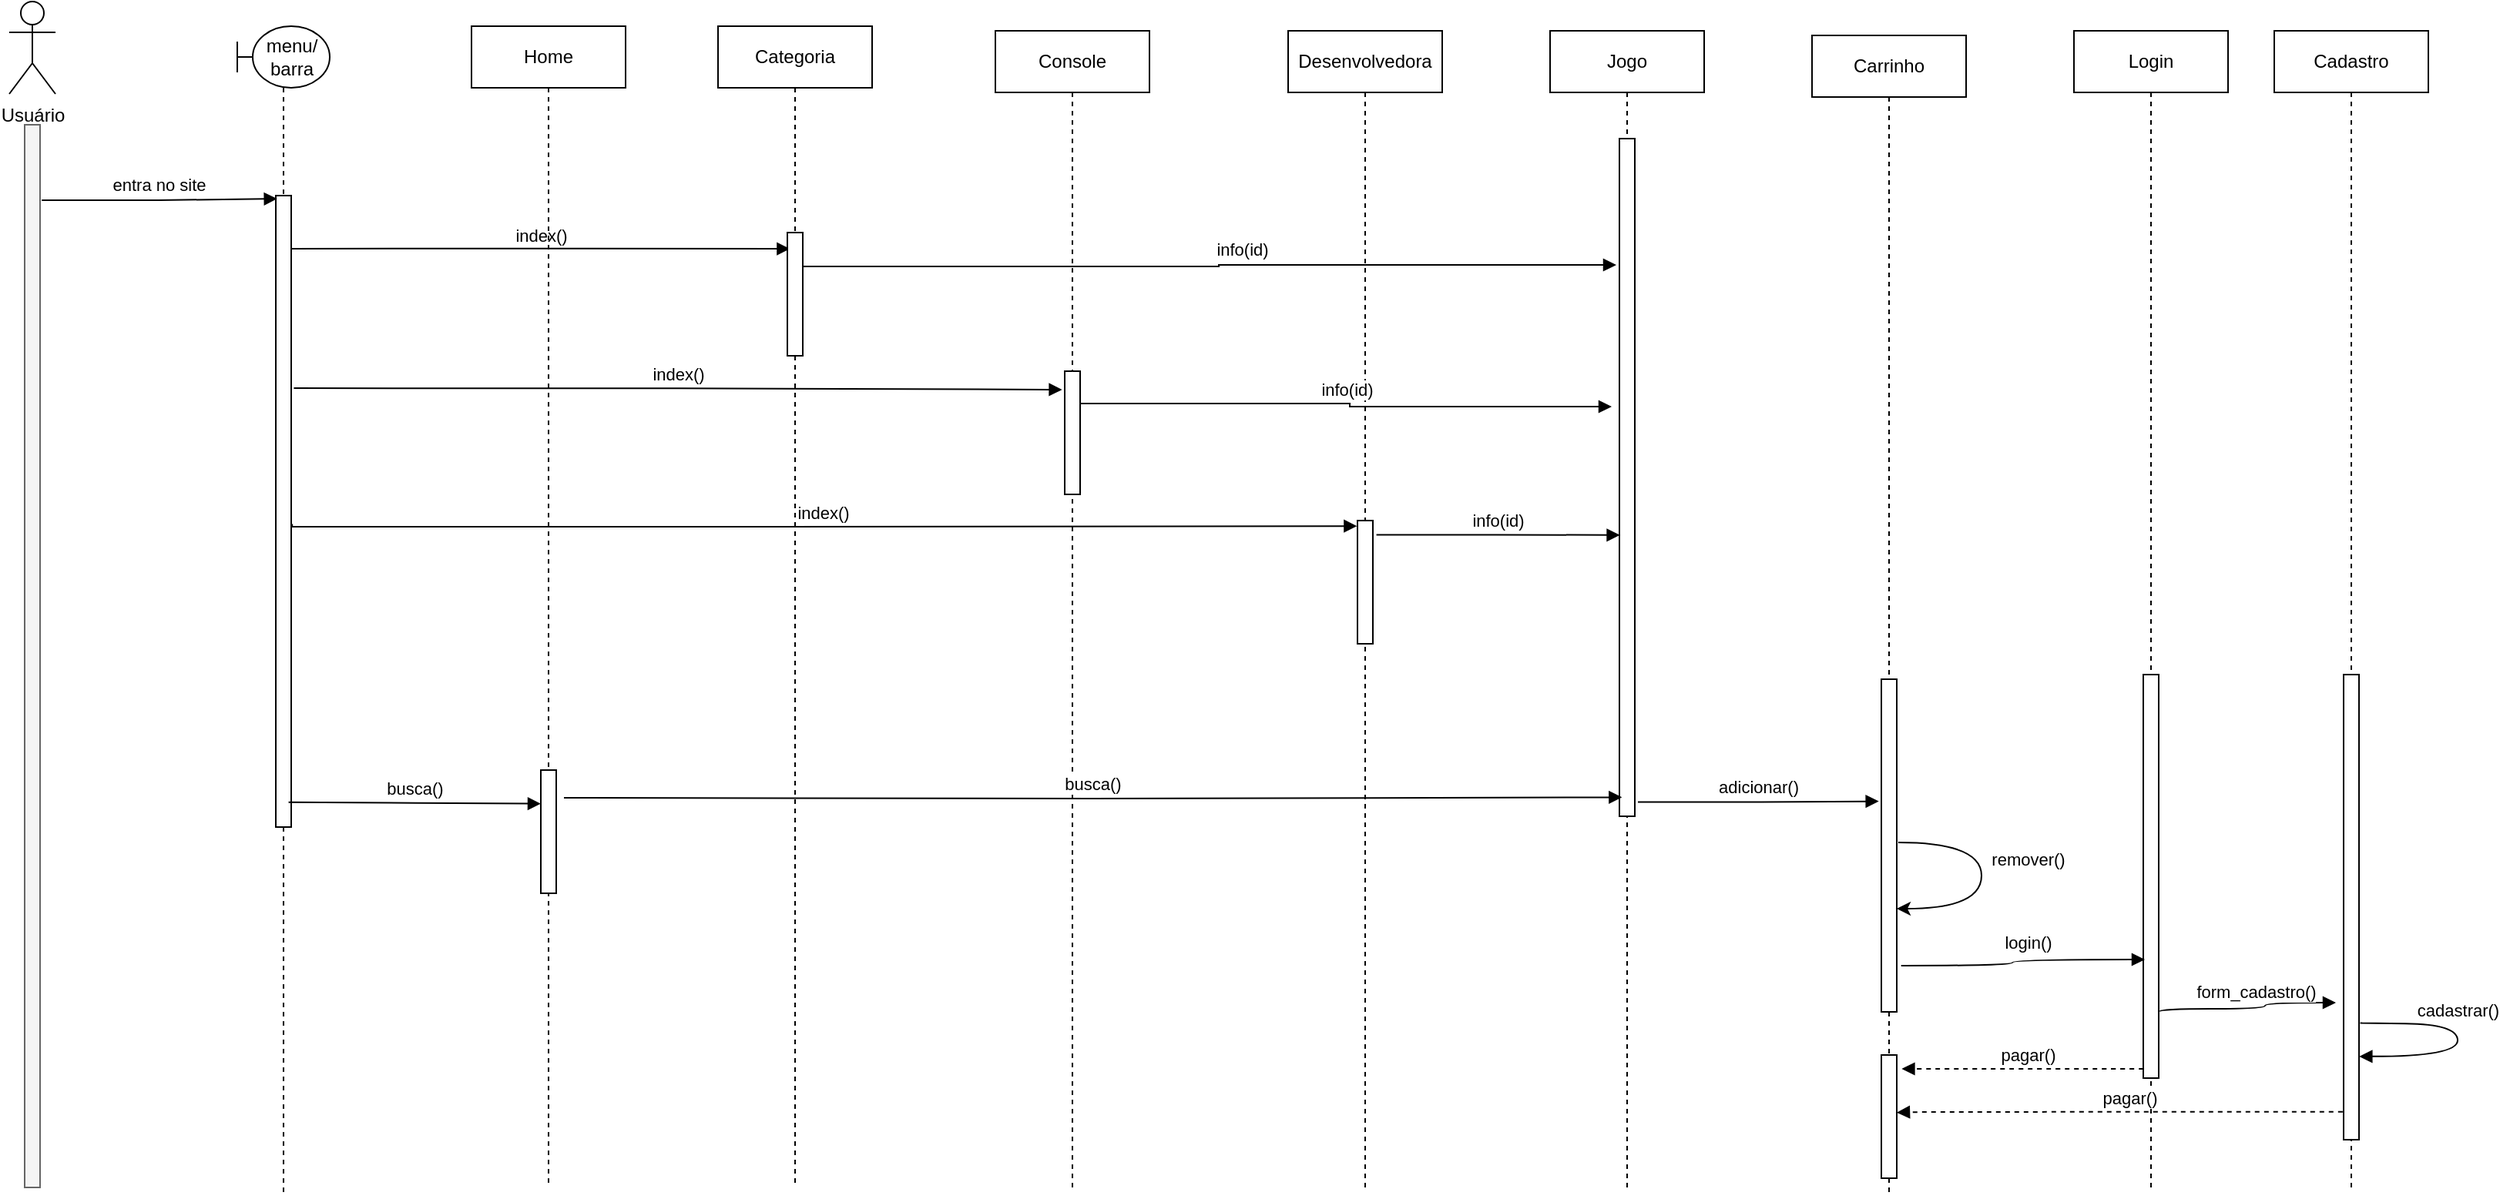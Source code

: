 <mxfile version="15.4.0" type="device" pages="5"><diagram name="Compra-de-jogo" id="13e1069c-82ec-6db2-03f1-153e76fe0fe0"><mxGraphModel dx="3622" dy="816" grid="1" gridSize="10" guides="1" tooltips="1" connect="1" arrows="1" fold="1" page="1" pageScale="1" pageWidth="1100" pageHeight="850" background="none" math="0" shadow="0"><root><mxCell id="0"/><mxCell id="1" parent="0"/><mxCell id="ijihCXmmGgjKb9mEDBG6-1" value="Usuário" style="shape=umlActor;verticalLabelPosition=bottom;verticalAlign=top;html=1;outlineConnect=0;" parent="1" vertex="1"><mxGeometry x="-2100" y="50" width="30" height="60" as="geometry"/></mxCell><mxCell id="ijihCXmmGgjKb9mEDBG6-3" value="" style="html=1;points=[];perimeter=orthogonalPerimeter;fillColor=#f5f5f5;strokeColor=#666666;fontColor=#333333;" parent="1" vertex="1"><mxGeometry x="-2090" y="130" width="10" height="690" as="geometry"/></mxCell><mxCell id="ijihCXmmGgjKb9mEDBG6-5" value="" style="shape=umlLifeline;participant=umlBoundary;perimeter=lifelinePerimeter;whiteSpace=wrap;html=1;container=1;collapsible=0;recursiveResize=0;verticalAlign=top;spacingTop=36;outlineConnect=0;" parent="1" vertex="1"><mxGeometry x="-1952" y="66" width="60" height="760" as="geometry"/></mxCell><mxCell id="ijihCXmmGgjKb9mEDBG6-6" value="menu/&lt;br&gt;barra" style="text;html=1;align=center;verticalAlign=middle;resizable=0;points=[];autosize=1;strokeColor=none;fillColor=none;" parent="ijihCXmmGgjKb9mEDBG6-5" vertex="1"><mxGeometry x="10" y="5" width="50" height="30" as="geometry"/></mxCell><mxCell id="ijihCXmmGgjKb9mEDBG6-9" value="" style="html=1;points=[];perimeter=orthogonalPerimeter;" parent="ijihCXmmGgjKb9mEDBG6-5" vertex="1"><mxGeometry x="25" y="110" width="10" height="410" as="geometry"/></mxCell><mxCell id="ijihCXmmGgjKb9mEDBG6-10" value="entra no site" style="html=1;verticalAlign=bottom;endArrow=block;rounded=0;edgeStyle=orthogonalEdgeStyle;exitX=1.112;exitY=0.071;exitDx=0;exitDy=0;exitPerimeter=0;entryX=0.086;entryY=0.005;entryDx=0;entryDy=0;entryPerimeter=0;" parent="1" source="ijihCXmmGgjKb9mEDBG6-3" target="ijihCXmmGgjKb9mEDBG6-9" edge="1"><mxGeometry width="80" relative="1" as="geometry"><mxPoint x="-1610" y="420" as="sourcePoint"/><mxPoint x="-1530" y="420" as="targetPoint"/></mxGeometry></mxCell><mxCell id="ijihCXmmGgjKb9mEDBG6-14" value="index()" style="html=1;verticalAlign=bottom;endArrow=block;rounded=0;edgeStyle=orthogonalEdgeStyle;exitX=1;exitY=0.084;exitDx=0;exitDy=0;exitPerimeter=0;entryX=0.171;entryY=0.132;entryDx=0;entryDy=0;entryPerimeter=0;" parent="1" source="ijihCXmmGgjKb9mEDBG6-9" target="ijihCXmmGgjKb9mEDBG6-18" edge="1"><mxGeometry width="80" relative="1" as="geometry"><mxPoint x="-1790" y="390" as="sourcePoint"/><mxPoint x="-1752.43" y="212.6" as="targetPoint"/></mxGeometry></mxCell><mxCell id="ijihCXmmGgjKb9mEDBG6-17" value="Categoria" style="shape=umlLifeline;perimeter=lifelinePerimeter;whiteSpace=wrap;html=1;container=1;collapsible=0;recursiveResize=0;outlineConnect=0;" parent="1" vertex="1"><mxGeometry x="-1640" y="66" width="100" height="754" as="geometry"/></mxCell><mxCell id="ijihCXmmGgjKb9mEDBG6-18" value="" style="html=1;points=[];perimeter=orthogonalPerimeter;" parent="ijihCXmmGgjKb9mEDBG6-17" vertex="1"><mxGeometry x="45" y="134" width="10" height="80" as="geometry"/></mxCell><mxCell id="ijihCXmmGgjKb9mEDBG6-28" value="info(id)" style="html=1;verticalAlign=bottom;endArrow=block;rounded=0;edgeStyle=orthogonalEdgeStyle;exitX=1.061;exitY=0.52;exitDx=0;exitDy=0;exitPerimeter=0;" parent="ijihCXmmGgjKb9mEDBG6-17" edge="1"><mxGeometry x="0.083" y="1" width="80" relative="1" as="geometry"><mxPoint x="55" y="154" as="sourcePoint"/><mxPoint x="583" y="155" as="targetPoint"/><Array as="points"><mxPoint x="55" y="156"/><mxPoint x="325" y="156"/><mxPoint x="583" y="155"/></Array><mxPoint as="offset"/></mxGeometry></mxCell><mxCell id="ijihCXmmGgjKb9mEDBG6-20" value="Console" style="shape=umlLifeline;perimeter=lifelinePerimeter;whiteSpace=wrap;html=1;container=1;collapsible=0;recursiveResize=0;outlineConnect=0;" parent="1" vertex="1"><mxGeometry x="-1460" y="69" width="100" height="754" as="geometry"/></mxCell><mxCell id="ijihCXmmGgjKb9mEDBG6-21" value="" style="html=1;points=[];perimeter=orthogonalPerimeter;" parent="ijihCXmmGgjKb9mEDBG6-20" vertex="1"><mxGeometry x="45" y="221" width="10" height="80" as="geometry"/></mxCell><mxCell id="ijihCXmmGgjKb9mEDBG6-22" value="Desenvolvedora" style="shape=umlLifeline;perimeter=lifelinePerimeter;whiteSpace=wrap;html=1;container=1;collapsible=0;recursiveResize=0;outlineConnect=0;" parent="1" vertex="1"><mxGeometry x="-1270" y="69" width="100" height="754" as="geometry"/></mxCell><mxCell id="ijihCXmmGgjKb9mEDBG6-23" value="" style="html=1;points=[];perimeter=orthogonalPerimeter;" parent="ijihCXmmGgjKb9mEDBG6-22" vertex="1"><mxGeometry x="45" y="318" width="10" height="80" as="geometry"/></mxCell><mxCell id="ijihCXmmGgjKb9mEDBG6-24" value="index()" style="html=1;verticalAlign=bottom;endArrow=block;rounded=0;edgeStyle=orthogonalEdgeStyle;exitX=1.171;exitY=0.305;exitDx=0;exitDy=0;exitPerimeter=0;entryX=-0.171;entryY=0.15;entryDx=0;entryDy=0;entryPerimeter=0;" parent="1" source="ijihCXmmGgjKb9mEDBG6-9" target="ijihCXmmGgjKb9mEDBG6-21" edge="1"><mxGeometry width="80" relative="1" as="geometry"><mxPoint x="-1907" y="220.44" as="sourcePoint"/><mxPoint x="-1733.29" y="220.56" as="targetPoint"/></mxGeometry></mxCell><mxCell id="ijihCXmmGgjKb9mEDBG6-25" value="index()" style="html=1;verticalAlign=bottom;endArrow=block;rounded=0;edgeStyle=orthogonalEdgeStyle;entryX=-0.029;entryY=0.045;entryDx=0;entryDy=0;entryPerimeter=0;exitX=1.061;exitY=0.52;exitDx=0;exitDy=0;exitPerimeter=0;" parent="1" source="ijihCXmmGgjKb9mEDBG6-9" target="ijihCXmmGgjKb9mEDBG6-23" edge="1"><mxGeometry width="80" relative="1" as="geometry"><mxPoint x="-1897" y="230.44" as="sourcePoint"/><mxPoint x="-1723.29" y="230.56" as="targetPoint"/><Array as="points"><mxPoint x="-1916" y="391"/><mxPoint x="-1646" y="391"/></Array></mxGeometry></mxCell><mxCell id="ijihCXmmGgjKb9mEDBG6-26" value="Jogo" style="shape=umlLifeline;perimeter=lifelinePerimeter;whiteSpace=wrap;html=1;container=1;collapsible=0;recursiveResize=0;outlineConnect=0;" parent="1" vertex="1"><mxGeometry x="-1100" y="69" width="100" height="754" as="geometry"/></mxCell><mxCell id="ijihCXmmGgjKb9mEDBG6-27" value="" style="html=1;points=[];perimeter=orthogonalPerimeter;" parent="ijihCXmmGgjKb9mEDBG6-26" vertex="1"><mxGeometry x="45" y="70" width="10" height="440" as="geometry"/></mxCell><mxCell id="ijihCXmmGgjKb9mEDBG6-30" value="info(id)" style="html=1;verticalAlign=bottom;endArrow=block;rounded=0;edgeStyle=orthogonalEdgeStyle;exitX=0.99;exitY=0.262;exitDx=0;exitDy=0;exitPerimeter=0;" parent="1" source="ijihCXmmGgjKb9mEDBG6-21" edge="1"><mxGeometry width="80" relative="1" as="geometry"><mxPoint x="-1188.447" y="231" as="sourcePoint"/><mxPoint x="-1060" y="313" as="targetPoint"/><Array as="points"><mxPoint x="-1230" y="311"/><mxPoint x="-1230" y="313"/></Array></mxGeometry></mxCell><mxCell id="ijihCXmmGgjKb9mEDBG6-31" value="info(id)" style="html=1;verticalAlign=bottom;endArrow=block;rounded=0;edgeStyle=orthogonalEdgeStyle;exitX=1.229;exitY=0.115;exitDx=0;exitDy=0;exitPerimeter=0;entryX=0.028;entryY=0.585;entryDx=0;entryDy=0;entryPerimeter=0;" parent="1" source="ijihCXmmGgjKb9mEDBG6-23" target="ijihCXmmGgjKb9mEDBG6-27" edge="1"><mxGeometry width="80" relative="1" as="geometry"><mxPoint x="-1395.1" y="320.96" as="sourcePoint"/><mxPoint x="-1110" y="396" as="targetPoint"/></mxGeometry></mxCell><mxCell id="pdzqjUgDwsthfHi2O4ro-1" value="Carrinho" style="shape=umlLifeline;perimeter=lifelinePerimeter;whiteSpace=wrap;html=1;container=1;collapsible=0;recursiveResize=0;outlineConnect=0;" parent="1" vertex="1"><mxGeometry x="-930" y="72" width="100" height="754" as="geometry"/></mxCell><mxCell id="pdzqjUgDwsthfHi2O4ro-2" value="" style="html=1;points=[];perimeter=orthogonalPerimeter;" parent="pdzqjUgDwsthfHi2O4ro-1" vertex="1"><mxGeometry x="45" y="418" width="10" height="216" as="geometry"/></mxCell><mxCell id="pdzqjUgDwsthfHi2O4ro-6" value="remover()" style="html=1;verticalAlign=bottom;endArrow=none;edgeStyle=orthogonalEdgeStyle;curved=1;startArrow=classic;startFill=1;endFill=0;" parent="pdzqjUgDwsthfHi2O4ro-1" source="pdzqjUgDwsthfHi2O4ro-2" edge="1"><mxGeometry x="0.032" y="-30" width="80" relative="1" as="geometry"><mxPoint x="67.86" y="514.932" as="sourcePoint"/><mxPoint x="56" y="524" as="targetPoint"/><Array as="points"><mxPoint x="110" y="567"/><mxPoint x="110" y="524"/></Array><mxPoint as="offset"/></mxGeometry></mxCell><mxCell id="pdzqjUgDwsthfHi2O4ro-11" value="" style="html=1;points=[];perimeter=orthogonalPerimeter;" parent="pdzqjUgDwsthfHi2O4ro-1" vertex="1"><mxGeometry x="45" y="662" width="10" height="80" as="geometry"/></mxCell><mxCell id="pdzqjUgDwsthfHi2O4ro-3" value="adicionar()" style="html=1;verticalAlign=bottom;endArrow=block;rounded=0;edgeStyle=orthogonalEdgeStyle;exitX=1.2;exitY=0.979;exitDx=0;exitDy=0;exitPerimeter=0;entryX=-0.167;entryY=0.367;entryDx=0;entryDy=0;entryPerimeter=0;" parent="1" source="ijihCXmmGgjKb9mEDBG6-27" target="pdzqjUgDwsthfHi2O4ro-2" edge="1"><mxGeometry width="80" relative="1" as="geometry"><mxPoint x="-1040" y="445.55" as="sourcePoint"/><mxPoint x="-940" y="580" as="targetPoint"/></mxGeometry></mxCell><mxCell id="pdzqjUgDwsthfHi2O4ro-12" value="Home" style="shape=umlLifeline;perimeter=lifelinePerimeter;whiteSpace=wrap;html=1;container=1;collapsible=0;recursiveResize=0;outlineConnect=0;" parent="1" vertex="1"><mxGeometry x="-1800" y="66" width="100" height="754" as="geometry"/></mxCell><mxCell id="pdzqjUgDwsthfHi2O4ro-13" value="" style="html=1;points=[];perimeter=orthogonalPerimeter;" parent="pdzqjUgDwsthfHi2O4ro-12" vertex="1"><mxGeometry x="45" y="483" width="10" height="80" as="geometry"/></mxCell><mxCell id="pdzqjUgDwsthfHi2O4ro-15" value="busca()" style="html=1;verticalAlign=bottom;endArrow=block;rounded=0;edgeStyle=orthogonalEdgeStyle;exitX=1;exitY=0.084;exitDx=0;exitDy=0;exitPerimeter=0;entryX=0;entryY=0.273;entryDx=0;entryDy=0;entryPerimeter=0;" parent="pdzqjUgDwsthfHi2O4ro-12" target="pdzqjUgDwsthfHi2O4ro-13" edge="1"><mxGeometry width="80" relative="1" as="geometry"><mxPoint x="-118.71" y="503.86" as="sourcePoint"/><mxPoint x="-30" y="494" as="targetPoint"/></mxGeometry></mxCell><mxCell id="pdzqjUgDwsthfHi2O4ro-16" value="busca()" style="html=1;verticalAlign=bottom;endArrow=block;rounded=0;edgeStyle=orthogonalEdgeStyle;entryX=0.167;entryY=0.972;entryDx=0;entryDy=0;entryPerimeter=0;" parent="1" target="ijihCXmmGgjKb9mEDBG6-27" edge="1"><mxGeometry width="80" relative="1" as="geometry"><mxPoint x="-1740" y="567" as="sourcePoint"/><mxPoint x="-1540" y="630.01" as="targetPoint"/></mxGeometry></mxCell><mxCell id="pdzqjUgDwsthfHi2O4ro-17" value="Login" style="shape=umlLifeline;perimeter=lifelinePerimeter;whiteSpace=wrap;html=1;container=1;collapsible=0;recursiveResize=0;outlineConnect=0;" parent="1" vertex="1"><mxGeometry x="-760" y="69" width="100" height="754" as="geometry"/></mxCell><mxCell id="pdzqjUgDwsthfHi2O4ro-18" value="" style="html=1;points=[];perimeter=orthogonalPerimeter;" parent="pdzqjUgDwsthfHi2O4ro-17" vertex="1"><mxGeometry x="45" y="418" width="10" height="262" as="geometry"/></mxCell><mxCell id="pdzqjUgDwsthfHi2O4ro-10" value="login()" style="html=1;verticalAlign=bottom;endArrow=block;edgeStyle=orthogonalEdgeStyle;curved=1;exitX=1.286;exitY=0.861;exitDx=0;exitDy=0;exitPerimeter=0;" parent="1" source="pdzqjUgDwsthfHi2O4ro-2" edge="1"><mxGeometry x="0.063" y="2" width="80" relative="1" as="geometry"><mxPoint x="-820" y="724" as="sourcePoint"/><mxPoint x="-714" y="672" as="targetPoint"/><Array as="points"><mxPoint x="-800" y="676"/><mxPoint x="-800" y="672"/></Array><mxPoint as="offset"/></mxGeometry></mxCell><mxCell id="pdzqjUgDwsthfHi2O4ro-22" value="pagar()" style="html=1;verticalAlign=bottom;endArrow=block;edgeStyle=orthogonalEdgeStyle;curved=1;entryX=1.324;entryY=0.117;entryDx=0;entryDy=0;entryPerimeter=0;dashed=1;" parent="1" target="pdzqjUgDwsthfHi2O4ro-11" edge="1"><mxGeometry x="-0.046" width="80" relative="1" as="geometry"><mxPoint x="-715" y="743" as="sourcePoint"/><mxPoint x="-681.86" y="800" as="targetPoint"/><Array as="points"><mxPoint x="-715" y="743"/><mxPoint x="-872" y="743"/></Array><mxPoint as="offset"/></mxGeometry></mxCell><mxCell id="AtHy84Qt03b_QXnHJb41-1" value="Cadastro" style="shape=umlLifeline;perimeter=lifelinePerimeter;whiteSpace=wrap;html=1;container=1;collapsible=0;recursiveResize=0;outlineConnect=0;" parent="1" vertex="1"><mxGeometry x="-630" y="69" width="100" height="754" as="geometry"/></mxCell><mxCell id="AtHy84Qt03b_QXnHJb41-2" value="" style="html=1;points=[];perimeter=orthogonalPerimeter;" parent="AtHy84Qt03b_QXnHJb41-1" vertex="1"><mxGeometry x="45" y="418" width="10" height="302" as="geometry"/></mxCell><mxCell id="AtHy84Qt03b_QXnHJb41-4" value="cadastrar()" style="html=1;verticalAlign=bottom;endArrow=block;edgeStyle=orthogonalEdgeStyle;curved=1;exitX=1.211;exitY=0.749;exitDx=0;exitDy=0;exitPerimeter=0;entryX=1.017;entryY=0.821;entryDx=0;entryDy=0;entryPerimeter=0;" parent="AtHy84Qt03b_QXnHJb41-1" source="AtHy84Qt03b_QXnHJb41-2" target="AtHy84Qt03b_QXnHJb41-2" edge="1"><mxGeometry x="-0.067" width="80" relative="1" as="geometry"><mxPoint x="50.02" y="646.77" as="sourcePoint"/><mxPoint x="164.5" y="641.0" as="targetPoint"/><Array as="points"><mxPoint x="51" y="644"/><mxPoint x="119" y="645"/><mxPoint x="119" y="666"/></Array><mxPoint as="offset"/></mxGeometry></mxCell><mxCell id="AtHy84Qt03b_QXnHJb41-3" value="form_cadastro()" style="html=1;verticalAlign=bottom;endArrow=block;edgeStyle=orthogonalEdgeStyle;curved=1;exitX=1.052;exitY=0.835;exitDx=0;exitDy=0;exitPerimeter=0;" parent="1" source="pdzqjUgDwsthfHi2O4ro-18" edge="1"><mxGeometry x="0.063" y="2" width="80" relative="1" as="geometry"><mxPoint x="-708.0" y="703.976" as="sourcePoint"/><mxPoint x="-590" y="700" as="targetPoint"/><Array as="points"><mxPoint x="-704" y="704"/><mxPoint x="-636" y="704"/><mxPoint x="-636" y="700"/></Array><mxPoint as="offset"/></mxGeometry></mxCell><mxCell id="AtHy84Qt03b_QXnHJb41-5" value="pagar()" style="html=1;verticalAlign=bottom;endArrow=block;edgeStyle=orthogonalEdgeStyle;curved=1;entryX=1;entryY=0.467;entryDx=0;entryDy=0;entryPerimeter=0;dashed=1;exitX=-0.056;exitY=0.94;exitDx=0;exitDy=0;exitPerimeter=0;" parent="1" source="AtHy84Qt03b_QXnHJb41-2" target="pdzqjUgDwsthfHi2O4ro-11" edge="1"><mxGeometry x="-0.046" width="80" relative="1" as="geometry"><mxPoint x="-590" y="770" as="sourcePoint"/><mxPoint x="-869.95" y="770.36" as="targetPoint"/><Array as="points"><mxPoint x="-860" y="771"/></Array><mxPoint as="offset"/></mxGeometry></mxCell></root></mxGraphModel></diagram><diagram id="6gntLdBGWb9S5gewgOBP" name="alteração_e_biblioteca"><mxGraphModel dx="3122" dy="816" grid="1" gridSize="10" guides="1" tooltips="1" connect="1" arrows="1" fold="1" page="1" pageScale="1" pageWidth="850" pageHeight="1100" math="0" shadow="0"><root><mxCell id="PcxFkDACXDMsfsvy0VhS-0"/><mxCell id="PcxFkDACXDMsfsvy0VhS-1" parent="PcxFkDACXDMsfsvy0VhS-0"/><mxCell id="8JnbX2zCQXNABZgRW01k-0" value="Usuário" style="shape=umlActor;verticalLabelPosition=bottom;verticalAlign=top;html=1;outlineConnect=0;" vertex="1" parent="PcxFkDACXDMsfsvy0VhS-1"><mxGeometry x="-1660" y="110" width="30" height="60" as="geometry"/></mxCell><mxCell id="8JnbX2zCQXNABZgRW01k-1" value="" style="html=1;points=[];perimeter=orthogonalPerimeter;fillColor=#f5f5f5;strokeColor=#666666;fontColor=#333333;" vertex="1" parent="PcxFkDACXDMsfsvy0VhS-1"><mxGeometry x="-1650" y="190" width="10" height="500" as="geometry"/></mxCell><mxCell id="8JnbX2zCQXNABZgRW01k-2" value="" style="shape=umlLifeline;participant=umlBoundary;perimeter=lifelinePerimeter;whiteSpace=wrap;html=1;container=1;collapsible=0;recursiveResize=0;verticalAlign=top;spacingTop=36;outlineConnect=0;" vertex="1" parent="PcxFkDACXDMsfsvy0VhS-1"><mxGeometry x="-1512" y="126" width="60" height="564" as="geometry"/></mxCell><mxCell id="8JnbX2zCQXNABZgRW01k-3" value="menu/&lt;br&gt;barra" style="text;html=1;align=center;verticalAlign=middle;resizable=0;points=[];autosize=1;strokeColor=none;fillColor=none;" vertex="1" parent="8JnbX2zCQXNABZgRW01k-2"><mxGeometry x="10" y="5" width="50" height="30" as="geometry"/></mxCell><mxCell id="8JnbX2zCQXNABZgRW01k-4" value="" style="html=1;points=[];perimeter=orthogonalPerimeter;" vertex="1" parent="8JnbX2zCQXNABZgRW01k-2"><mxGeometry x="25" y="110" width="10" height="410" as="geometry"/></mxCell><mxCell id="8JnbX2zCQXNABZgRW01k-5" value="entra no site" style="html=1;verticalAlign=bottom;endArrow=block;rounded=0;edgeStyle=orthogonalEdgeStyle;exitX=1.4;exitY=0.098;exitDx=0;exitDy=0;exitPerimeter=0;entryX=0.086;entryY=0.005;entryDx=0;entryDy=0;entryPerimeter=0;" edge="1" parent="PcxFkDACXDMsfsvy0VhS-1" source="8JnbX2zCQXNABZgRW01k-1" target="8JnbX2zCQXNABZgRW01k-4"><mxGeometry width="80" relative="1" as="geometry"><mxPoint x="-1170" y="480" as="sourcePoint"/><mxPoint x="-1090" y="480" as="targetPoint"/></mxGeometry></mxCell><mxCell id="8JnbX2zCQXNABZgRW01k-6" value="Login" style="shape=umlLifeline;perimeter=lifelinePerimeter;whiteSpace=wrap;html=1;container=1;collapsible=0;recursiveResize=0;outlineConnect=0;" vertex="1" parent="PcxFkDACXDMsfsvy0VhS-1"><mxGeometry x="-1360" y="126" width="100" height="554" as="geometry"/></mxCell><mxCell id="8JnbX2zCQXNABZgRW01k-10" value="" style="html=1;points=[];perimeter=orthogonalPerimeter;" vertex="1" parent="8JnbX2zCQXNABZgRW01k-6"><mxGeometry x="45" y="144" width="10" height="296" as="geometry"/></mxCell><mxCell id="8JnbX2zCQXNABZgRW01k-19" value="loguin()" style="html=1;verticalAlign=bottom;endArrow=block;edgeStyle=orthogonalEdgeStyle;curved=1;entryX=1.1;entryY=0.199;entryDx=0;entryDy=0;entryPerimeter=0;" edge="1" parent="8JnbX2zCQXNABZgRW01k-6" target="8JnbX2zCQXNABZgRW01k-10"><mxGeometry x="-0.066" y="20" width="80" relative="1" as="geometry"><mxPoint x="55" y="153.9" as="sourcePoint"/><mxPoint x="222" y="153.964" as="targetPoint"/><Array as="points"><mxPoint x="90" y="154"/><mxPoint x="90" y="203"/></Array><mxPoint as="offset"/></mxGeometry></mxCell><mxCell id="8JnbX2zCQXNABZgRW01k-7" value="Biblioteca" style="shape=umlLifeline;perimeter=lifelinePerimeter;whiteSpace=wrap;html=1;container=1;collapsible=0;recursiveResize=0;outlineConnect=0;" vertex="1" parent="PcxFkDACXDMsfsvy0VhS-1"><mxGeometry x="-1200" y="126" width="100" height="544" as="geometry"/></mxCell><mxCell id="8JnbX2zCQXNABZgRW01k-11" value="" style="html=1;points=[];perimeter=orthogonalPerimeter;" vertex="1" parent="8JnbX2zCQXNABZgRW01k-7"><mxGeometry x="45" y="204" width="10" height="80" as="geometry"/></mxCell><mxCell id="8JnbX2zCQXNABZgRW01k-8" value="Jogo" style="shape=umlLifeline;perimeter=lifelinePerimeter;whiteSpace=wrap;html=1;container=1;collapsible=0;recursiveResize=0;outlineConnect=0;" vertex="1" parent="PcxFkDACXDMsfsvy0VhS-1"><mxGeometry x="-1040" y="126" width="100" height="544" as="geometry"/></mxCell><mxCell id="8JnbX2zCQXNABZgRW01k-12" value="" style="html=1;points=[];perimeter=orthogonalPerimeter;" vertex="1" parent="8JnbX2zCQXNABZgRW01k-8"><mxGeometry x="45" y="214" width="10" height="116" as="geometry"/></mxCell><mxCell id="8JnbX2zCQXNABZgRW01k-9" value="Conta" style="shape=umlLifeline;perimeter=lifelinePerimeter;whiteSpace=wrap;html=1;container=1;collapsible=0;recursiveResize=0;outlineConnect=0;" vertex="1" parent="PcxFkDACXDMsfsvy0VhS-1"><mxGeometry x="-870" y="126" width="100" height="534" as="geometry"/></mxCell><mxCell id="8JnbX2zCQXNABZgRW01k-16" value="" style="html=1;points=[];perimeter=orthogonalPerimeter;" vertex="1" parent="8JnbX2zCQXNABZgRW01k-9"><mxGeometry x="45" y="264" width="10" height="186" as="geometry"/></mxCell><mxCell id="8JnbX2zCQXNABZgRW01k-21" value="form_alterar()" style="html=1;verticalAlign=bottom;endArrow=none;edgeStyle=orthogonalEdgeStyle;curved=1;exitX=1.051;exitY=0.946;exitDx=0;exitDy=0;exitPerimeter=0;entryX=0.9;entryY=0.753;entryDx=0;entryDy=0;entryPerimeter=0;endFill=0;startArrow=classic;startFill=1;" edge="1" parent="8JnbX2zCQXNABZgRW01k-9"><mxGeometry x="0.272" y="-10" width="80" relative="1" as="geometry"><mxPoint x="55.51" y="423.896" as="sourcePoint"/><mxPoint x="54" y="387.998" as="targetPoint"/><Array as="points"><mxPoint x="100" y="423.94"/><mxPoint x="100" y="387.94"/></Array><mxPoint x="10" y="10" as="offset"/></mxGeometry></mxCell><mxCell id="8JnbX2zCQXNABZgRW01k-13" value="form_loguin()" style="html=1;verticalAlign=bottom;endArrow=block;edgeStyle=orthogonalEdgeStyle;curved=1;entryX=0.2;entryY=0.034;entryDx=0;entryDy=0;entryPerimeter=0;" edge="1" parent="PcxFkDACXDMsfsvy0VhS-1" target="8JnbX2zCQXNABZgRW01k-10"><mxGeometry width="80" relative="1" as="geometry"><mxPoint x="-1480" y="280" as="sourcePoint"/><mxPoint x="-1400" y="280" as="targetPoint"/></mxGeometry></mxCell><mxCell id="8JnbX2zCQXNABZgRW01k-14" value="index()" style="html=1;verticalAlign=bottom;endArrow=block;edgeStyle=orthogonalEdgeStyle;curved=1;entryX=0;entryY=0.413;entryDx=0;entryDy=0;entryPerimeter=0;exitX=0.9;exitY=0.314;exitDx=0;exitDy=0;exitPerimeter=0;" edge="1" parent="PcxFkDACXDMsfsvy0VhS-1" source="8JnbX2zCQXNABZgRW01k-10" target="8JnbX2zCQXNABZgRW01k-11"><mxGeometry width="80" relative="1" as="geometry"><mxPoint x="-1380" y="438" as="sourcePoint"/><mxPoint x="-1214" y="440" as="targetPoint"/></mxGeometry></mxCell><mxCell id="8JnbX2zCQXNABZgRW01k-15" value="info(id)" style="html=1;verticalAlign=bottom;endArrow=block;edgeStyle=orthogonalEdgeStyle;curved=1;entryX=0;entryY=0.15;entryDx=0;entryDy=0;entryPerimeter=0;" edge="1" parent="PcxFkDACXDMsfsvy0VhS-1" target="8JnbX2zCQXNABZgRW01k-12"><mxGeometry width="80" relative="1" as="geometry"><mxPoint x="-1140" y="362" as="sourcePoint"/><mxPoint x="-1060" y="350" as="targetPoint"/></mxGeometry></mxCell><mxCell id="8JnbX2zCQXNABZgRW01k-17" value="form_alterar()" style="html=1;verticalAlign=bottom;endArrow=block;edgeStyle=orthogonalEdgeStyle;curved=1;exitX=1.5;exitY=0.723;exitDx=0;exitDy=0;exitPerimeter=0;" edge="1" parent="PcxFkDACXDMsfsvy0VhS-1" source="8JnbX2zCQXNABZgRW01k-10" target="8JnbX2zCQXNABZgRW01k-16"><mxGeometry width="80" relative="1" as="geometry"><mxPoint x="-1270" y="510.928" as="sourcePoint"/><mxPoint x="-1120" y="511" as="targetPoint"/></mxGeometry></mxCell></root></mxGraphModel></diagram><diagram id="q5ItH2zxfdDeW5EVpdBd" name="Admin-Criação"><mxGraphModel dx="3373" dy="960" grid="1" gridSize="10" guides="1" tooltips="1" connect="1" arrows="1" fold="1" page="1" pageScale="1" pageWidth="850" pageHeight="1100" math="0" shadow="0"><root><mxCell id="DndV_ELzDvIvB9-pSLtj-0"/><mxCell id="DndV_ELzDvIvB9-pSLtj-1" parent="DndV_ELzDvIvB9-pSLtj-0"/><mxCell id="KUjlGc2BCfoomXPq0Vc9-0" value="Categoria" style="shape=umlLifeline;perimeter=lifelinePerimeter;whiteSpace=wrap;html=1;container=1;collapsible=0;recursiveResize=0;outlineConnect=0;" vertex="1" parent="DndV_ELzDvIvB9-pSLtj-1"><mxGeometry x="-580" y="160" width="100" height="810" as="geometry"/></mxCell><mxCell id="KUjlGc2BCfoomXPq0Vc9-1" value="" style="html=1;points=[];perimeter=orthogonalPerimeter;" vertex="1" parent="KUjlGc2BCfoomXPq0Vc9-0"><mxGeometry x="45" y="110" width="10" height="110" as="geometry"/></mxCell><mxCell id="KUjlGc2BCfoomXPq0Vc9-2" value="criar()" style="html=1;verticalAlign=bottom;endArrow=block;edgeStyle=orthogonalEdgeStyle;curved=1;entryX=-0.105;entryY=0.234;entryDx=0;entryDy=0;entryPerimeter=0;exitX=0.88;exitY=0.96;exitDx=0;exitDy=0;exitPerimeter=0;" edge="1" parent="DndV_ELzDvIvB9-pSLtj-1" source="KUjlGc2BCfoomXPq0Vc9-20" target="KUjlGc2BCfoomXPq0Vc9-1"><mxGeometry width="80" relative="1" as="geometry"><mxPoint x="-710" y="296" as="sourcePoint"/><mxPoint x="-610" y="310" as="targetPoint"/></mxGeometry></mxCell><mxCell id="KUjlGc2BCfoomXPq0Vc9-3" value="Console" style="shape=umlLifeline;perimeter=lifelinePerimeter;whiteSpace=wrap;html=1;container=1;collapsible=0;recursiveResize=0;outlineConnect=0;" vertex="1" parent="DndV_ELzDvIvB9-pSLtj-1"><mxGeometry x="-450" y="160" width="100" height="810" as="geometry"/></mxCell><mxCell id="KUjlGc2BCfoomXPq0Vc9-4" value="" style="html=1;points=[];perimeter=orthogonalPerimeter;" vertex="1" parent="KUjlGc2BCfoomXPq0Vc9-3"><mxGeometry x="45" y="240" width="10" height="110" as="geometry"/></mxCell><mxCell id="KUjlGc2BCfoomXPq0Vc9-5" value="Desenvolvedora" style="shape=umlLifeline;perimeter=lifelinePerimeter;whiteSpace=wrap;html=1;container=1;collapsible=0;recursiveResize=0;outlineConnect=0;" vertex="1" parent="DndV_ELzDvIvB9-pSLtj-1"><mxGeometry x="-320" y="160" width="100" height="820" as="geometry"/></mxCell><mxCell id="KUjlGc2BCfoomXPq0Vc9-6" value="" style="html=1;points=[];perimeter=orthogonalPerimeter;" vertex="1" parent="KUjlGc2BCfoomXPq0Vc9-5"><mxGeometry x="45" y="360" width="10" height="110" as="geometry"/></mxCell><mxCell id="KUjlGc2BCfoomXPq0Vc9-7" value="criar()" style="html=1;verticalAlign=bottom;endArrow=block;edgeStyle=orthogonalEdgeStyle;curved=1;entryX=-0.04;entryY=0.295;entryDx=0;entryDy=0;entryPerimeter=0;exitX=0.96;exitY=0.885;exitDx=0;exitDy=0;exitPerimeter=0;" edge="1" parent="DndV_ELzDvIvB9-pSLtj-1" source="KUjlGc2BCfoomXPq0Vc9-19" target="KUjlGc2BCfoomXPq0Vc9-4"><mxGeometry width="80" relative="1" as="geometry"><mxPoint x="-706" y="429.69" as="sourcePoint"/><mxPoint x="-526.05" y="430" as="targetPoint"/></mxGeometry></mxCell><mxCell id="KUjlGc2BCfoomXPq0Vc9-8" value="criar()" style="html=1;verticalAlign=bottom;endArrow=block;edgeStyle=orthogonalEdgeStyle;curved=1;entryX=-0.171;entryY=0.179;entryDx=0;entryDy=0;entryPerimeter=0;exitX=0.92;exitY=0.835;exitDx=0;exitDy=0;exitPerimeter=0;" edge="1" parent="DndV_ELzDvIvB9-pSLtj-1" source="KUjlGc2BCfoomXPq0Vc9-18" target="KUjlGc2BCfoomXPq0Vc9-6"><mxGeometry width="80" relative="1" as="geometry"><mxPoint x="-702" y="539.03" as="sourcePoint"/><mxPoint x="-526.05" y="540" as="targetPoint"/></mxGeometry></mxCell><mxCell id="KUjlGc2BCfoomXPq0Vc9-9" value="Jogo" style="shape=umlLifeline;perimeter=lifelinePerimeter;whiteSpace=wrap;html=1;container=1;collapsible=0;recursiveResize=0;outlineConnect=0;" vertex="1" parent="DndV_ELzDvIvB9-pSLtj-1"><mxGeometry x="-180" y="160" width="100" height="820" as="geometry"/></mxCell><mxCell id="KUjlGc2BCfoomXPq0Vc9-10" value="" style="html=1;points=[];perimeter=orthogonalPerimeter;" vertex="1" parent="KUjlGc2BCfoomXPq0Vc9-9"><mxGeometry x="45" y="470" width="10" height="110" as="geometry"/></mxCell><mxCell id="KUjlGc2BCfoomXPq0Vc9-11" value="Adminstrador" style="shape=umlLifeline;perimeter=lifelinePerimeter;whiteSpace=wrap;html=1;container=1;collapsible=0;recursiveResize=0;outlineConnect=0;" vertex="1" parent="DndV_ELzDvIvB9-pSLtj-1"><mxGeometry x="-20" y="160" width="100" height="820" as="geometry"/></mxCell><mxCell id="KUjlGc2BCfoomXPq0Vc9-12" value="" style="html=1;points=[];perimeter=orthogonalPerimeter;" vertex="1" parent="KUjlGc2BCfoomXPq0Vc9-11"><mxGeometry x="45" y="590" width="10" height="110" as="geometry"/></mxCell><mxCell id="KUjlGc2BCfoomXPq0Vc9-13" value="criar()" style="html=1;verticalAlign=bottom;endArrow=block;edgeStyle=orthogonalEdgeStyle;curved=1;entryX=0;entryY=0.255;entryDx=0;entryDy=0;entryPerimeter=0;exitX=0.96;exitY=0.855;exitDx=0;exitDy=0;exitPerimeter=0;" edge="1" parent="DndV_ELzDvIvB9-pSLtj-1" source="KUjlGc2BCfoomXPq0Vc9-17" target="KUjlGc2BCfoomXPq0Vc9-10"><mxGeometry width="80" relative="1" as="geometry"><mxPoint x="-703" y="663.99" as="sourcePoint"/><mxPoint x="-274.71" y="679.99" as="targetPoint"/></mxGeometry></mxCell><mxCell id="KUjlGc2BCfoomXPq0Vc9-14" value="criar()" style="html=1;verticalAlign=bottom;endArrow=block;edgeStyle=orthogonalEdgeStyle;curved=1;entryX=-0.114;entryY=0.286;entryDx=0;entryDy=0;entryPerimeter=0;exitX=0.96;exitY=0.875;exitDx=0;exitDy=0;exitPerimeter=0;" edge="1" parent="DndV_ELzDvIvB9-pSLtj-1" source="KUjlGc2BCfoomXPq0Vc9-16" target="KUjlGc2BCfoomXPq0Vc9-12"><mxGeometry width="80" relative="1" as="geometry"><mxPoint x="-710" y="781" as="sourcePoint"/><mxPoint x="-132" y="780" as="targetPoint"/></mxGeometry></mxCell><mxCell id="KUjlGc2BCfoomXPq0Vc9-15" value="Administrador" style="shape=umlLifeline;perimeter=lifelinePerimeter;whiteSpace=wrap;html=1;container=1;collapsible=0;recursiveResize=0;outlineConnect=0;" vertex="1" parent="DndV_ELzDvIvB9-pSLtj-1"><mxGeometry x="-770" y="160" width="100" height="830" as="geometry"/></mxCell><mxCell id="KUjlGc2BCfoomXPq0Vc9-16" value="" style="html=1;points=[];perimeter=orthogonalPerimeter;" vertex="1" parent="KUjlGc2BCfoomXPq0Vc9-15"><mxGeometry x="45" y="550" width="10" height="80" as="geometry"/></mxCell><mxCell id="KUjlGc2BCfoomXPq0Vc9-17" value="" style="html=1;points=[];perimeter=orthogonalPerimeter;" vertex="1" parent="KUjlGc2BCfoomXPq0Vc9-15"><mxGeometry x="45" y="430" width="10" height="80" as="geometry"/></mxCell><mxCell id="KUjlGc2BCfoomXPq0Vc9-18" value="" style="html=1;points=[];perimeter=orthogonalPerimeter;" vertex="1" parent="KUjlGc2BCfoomXPq0Vc9-15"><mxGeometry x="45" y="310" width="10" height="80" as="geometry"/></mxCell><mxCell id="KUjlGc2BCfoomXPq0Vc9-19" value="" style="html=1;points=[];perimeter=orthogonalPerimeter;" vertex="1" parent="KUjlGc2BCfoomXPq0Vc9-15"><mxGeometry x="45" y="200" width="10" height="80" as="geometry"/></mxCell><mxCell id="KUjlGc2BCfoomXPq0Vc9-20" value="" style="html=1;points=[];perimeter=orthogonalPerimeter;" vertex="1" parent="KUjlGc2BCfoomXPq0Vc9-15"><mxGeometry x="45" y="60" width="10" height="80" as="geometry"/></mxCell><mxCell id="KUjlGc2BCfoomXPq0Vc9-21" value="form_categorias()" style="html=1;verticalAlign=bottom;endArrow=block;edgeStyle=orthogonalEdgeStyle;curved=1;entryX=1;entryY=0.636;entryDx=0;entryDy=0;entryPerimeter=0;fontSize=12;" edge="1" parent="KUjlGc2BCfoomXPq0Vc9-15"><mxGeometry x="-0.133" y="40" width="80" relative="1" as="geometry"><mxPoint x="55" y="80" as="sourcePoint"/><mxPoint x="55" y="119.96" as="targetPoint"/><Array as="points"><mxPoint x="110" y="80"/><mxPoint x="110" y="120"/></Array><mxPoint as="offset"/></mxGeometry></mxCell><mxCell id="KUjlGc2BCfoomXPq0Vc9-22" value="form_console()" style="html=1;verticalAlign=bottom;endArrow=block;edgeStyle=orthogonalEdgeStyle;curved=1;entryX=1;entryY=0.636;entryDx=0;entryDy=0;entryPerimeter=0;" edge="1" parent="KUjlGc2BCfoomXPq0Vc9-15"><mxGeometry x="-0.133" y="20" width="80" relative="1" as="geometry"><mxPoint x="55" y="220" as="sourcePoint"/><mxPoint x="55" y="259.96" as="targetPoint"/><Array as="points"><mxPoint x="110" y="220"/><mxPoint x="110" y="260"/></Array><mxPoint as="offset"/></mxGeometry></mxCell><mxCell id="KUjlGc2BCfoomXPq0Vc9-23" value="form_desenvolvedoras()" style="html=1;verticalAlign=bottom;endArrow=block;edgeStyle=orthogonalEdgeStyle;curved=1;entryX=1;entryY=0.636;entryDx=0;entryDy=0;entryPerimeter=0;" edge="1" parent="KUjlGc2BCfoomXPq0Vc9-15"><mxGeometry x="-0.267" y="50" width="80" relative="1" as="geometry"><mxPoint x="55" y="330" as="sourcePoint"/><mxPoint x="55" y="369.96" as="targetPoint"/><Array as="points"><mxPoint x="110" y="330"/><mxPoint x="110" y="370"/></Array><mxPoint as="offset"/></mxGeometry></mxCell><mxCell id="KUjlGc2BCfoomXPq0Vc9-24" value="form_jogo()" style="html=1;verticalAlign=bottom;endArrow=block;edgeStyle=orthogonalEdgeStyle;curved=1;entryX=1;entryY=0.636;entryDx=0;entryDy=0;entryPerimeter=0;" edge="1" parent="KUjlGc2BCfoomXPq0Vc9-15"><mxGeometry x="-0.267" y="30" width="80" relative="1" as="geometry"><mxPoint x="55" y="450" as="sourcePoint"/><mxPoint x="55" y="489.96" as="targetPoint"/><Array as="points"><mxPoint x="110" y="450"/><mxPoint x="110" y="490"/></Array><mxPoint as="offset"/></mxGeometry></mxCell><mxCell id="KUjlGc2BCfoomXPq0Vc9-25" value="form_adicionar()" style="html=1;verticalAlign=bottom;endArrow=block;edgeStyle=orthogonalEdgeStyle;curved=1;entryX=1;entryY=0.636;entryDx=0;entryDy=0;entryPerimeter=0;" edge="1" parent="KUjlGc2BCfoomXPq0Vc9-15"><mxGeometry x="-0.267" y="50" width="80" relative="1" as="geometry"><mxPoint x="55" y="570" as="sourcePoint"/><mxPoint x="55" y="609.96" as="targetPoint"/><Array as="points"><mxPoint x="110" y="570"/><mxPoint x="110" y="610"/></Array><mxPoint as="offset"/></mxGeometry></mxCell><mxCell id="KUjlGc2BCfoomXPq0Vc9-26" value="Administrador" style="shape=umlActor;verticalLabelPosition=bottom;verticalAlign=top;html=1;outlineConnect=0;" vertex="1" parent="DndV_ELzDvIvB9-pSLtj-1"><mxGeometry x="-1100" y="140" width="30" height="60" as="geometry"/></mxCell><mxCell id="KUjlGc2BCfoomXPq0Vc9-27" value="" style="html=1;points=[];perimeter=orthogonalPerimeter;fillColor=#f5f5f5;strokeColor=#666666;fontColor=#333333;" vertex="1" parent="DndV_ELzDvIvB9-pSLtj-1"><mxGeometry x="-1090" y="220" width="10" height="500" as="geometry"/></mxCell><mxCell id="KUjlGc2BCfoomXPq0Vc9-28" value="" style="shape=umlLifeline;participant=umlBoundary;perimeter=lifelinePerimeter;whiteSpace=wrap;html=1;container=1;collapsible=0;recursiveResize=0;verticalAlign=top;spacingTop=36;outlineConnect=0;" vertex="1" parent="DndV_ELzDvIvB9-pSLtj-1"><mxGeometry x="-952" y="156" width="60" height="824" as="geometry"/></mxCell><mxCell id="KUjlGc2BCfoomXPq0Vc9-29" value="menu/&lt;br&gt;barra" style="text;html=1;align=center;verticalAlign=middle;resizable=0;points=[];autosize=1;strokeColor=none;fillColor=none;" vertex="1" parent="KUjlGc2BCfoomXPq0Vc9-28"><mxGeometry x="10" y="5" width="50" height="30" as="geometry"/></mxCell><mxCell id="KUjlGc2BCfoomXPq0Vc9-30" value="" style="html=1;points=[];perimeter=orthogonalPerimeter;" vertex="1" parent="KUjlGc2BCfoomXPq0Vc9-28"><mxGeometry x="25" y="110" width="10" height="520" as="geometry"/></mxCell><mxCell id="KUjlGc2BCfoomXPq0Vc9-31" value="faz login" style="html=1;verticalAlign=bottom;endArrow=block;rounded=0;edgeStyle=orthogonalEdgeStyle;exitX=1.4;exitY=0.098;exitDx=0;exitDy=0;exitPerimeter=0;entryX=0.086;entryY=0.005;entryDx=0;entryDy=0;entryPerimeter=0;" edge="1" parent="DndV_ELzDvIvB9-pSLtj-1" source="KUjlGc2BCfoomXPq0Vc9-27" target="KUjlGc2BCfoomXPq0Vc9-30"><mxGeometry width="80" relative="1" as="geometry"><mxPoint x="-610" y="510" as="sourcePoint"/><mxPoint x="-530" y="510" as="targetPoint"/></mxGeometry></mxCell><mxCell id="KUjlGc2BCfoomXPq0Vc9-32" value="categorias()" style="html=1;verticalAlign=bottom;endArrow=block;edgeStyle=orthogonalEdgeStyle;curved=1;entryX=0.5;entryY=0.875;entryDx=0;entryDy=0;entryPerimeter=0;exitX=0.95;exitY=0.048;exitDx=0;exitDy=0;exitPerimeter=0;" edge="1" parent="DndV_ELzDvIvB9-pSLtj-1" source="KUjlGc2BCfoomXPq0Vc9-30" target="KUjlGc2BCfoomXPq0Vc9-20"><mxGeometry width="80" relative="1" as="geometry"><mxPoint x="-910.0" y="291.06" as="sourcePoint"/><mxPoint x="-729.85" y="290" as="targetPoint"/></mxGeometry></mxCell><mxCell id="KUjlGc2BCfoomXPq0Vc9-33" value="consoles()" style="html=1;verticalAlign=bottom;endArrow=block;edgeStyle=orthogonalEdgeStyle;curved=1;entryX=-0.042;entryY=0.767;entryDx=0;entryDy=0;entryPerimeter=0;exitX=0.9;exitY=0.063;exitDx=0;exitDy=0;exitPerimeter=0;" edge="1" parent="DndV_ELzDvIvB9-pSLtj-1" target="KUjlGc2BCfoomXPq0Vc9-19"><mxGeometry width="80" relative="1" as="geometry"><mxPoint x="-920.0" y="421.83" as="sourcePoint"/><mxPoint x="-722" y="420" as="targetPoint"/></mxGeometry></mxCell><mxCell id="KUjlGc2BCfoomXPq0Vc9-34" value="desenvolvedoras()" style="html=1;verticalAlign=bottom;endArrow=block;edgeStyle=orthogonalEdgeStyle;curved=1;exitX=0.9;exitY=0.063;exitDx=0;exitDy=0;exitPerimeter=0;entryX=0.005;entryY=0.657;entryDx=0;entryDy=0;entryPerimeter=0;" edge="1" parent="DndV_ELzDvIvB9-pSLtj-1" target="KUjlGc2BCfoomXPq0Vc9-18"><mxGeometry width="80" relative="1" as="geometry"><mxPoint x="-920.0" y="520.47" as="sourcePoint"/><mxPoint x="-770" y="530" as="targetPoint"/></mxGeometry></mxCell><mxCell id="KUjlGc2BCfoomXPq0Vc9-35" value="jogos()" style="html=1;verticalAlign=bottom;endArrow=block;edgeStyle=orthogonalEdgeStyle;curved=1;entryX=0.104;entryY=0.41;entryDx=0;entryDy=0;entryPerimeter=0;exitX=0.9;exitY=0.063;exitDx=0;exitDy=0;exitPerimeter=0;" edge="1" parent="DndV_ELzDvIvB9-pSLtj-1" target="KUjlGc2BCfoomXPq0Vc9-17"><mxGeometry width="80" relative="1" as="geometry"><mxPoint x="-920.0" y="620.47" as="sourcePoint"/><mxPoint x="-725.42" y="620.0" as="targetPoint"/></mxGeometry></mxCell><mxCell id="KUjlGc2BCfoomXPq0Vc9-36" value="administradores()" style="html=1;verticalAlign=bottom;endArrow=block;edgeStyle=orthogonalEdgeStyle;curved=1;entryX=-0.167;entryY=0.292;entryDx=0;entryDy=0;entryPerimeter=0;exitX=1.283;exitY=0.896;exitDx=0;exitDy=0;exitPerimeter=0;" edge="1" parent="DndV_ELzDvIvB9-pSLtj-1" source="KUjlGc2BCfoomXPq0Vc9-30" target="KUjlGc2BCfoomXPq0Vc9-16"><mxGeometry width="80" relative="1" as="geometry"><mxPoint x="-910" y="727.64" as="sourcePoint"/><mxPoint x="-713.96" y="729.97" as="targetPoint"/></mxGeometry></mxCell></root></mxGraphModel></diagram><diagram id="fQnGp4U4jK2NPrMRUJ4d" name="Admin-alteração"><mxGraphModel dx="3122" dy="816" grid="1" gridSize="10" guides="1" tooltips="1" connect="1" arrows="1" fold="1" page="1" pageScale="1" pageWidth="850" pageHeight="1100" math="0" shadow="0"><root><mxCell id="Ujso50DWEwAjjiqfXY5J-0"/><mxCell id="Ujso50DWEwAjjiqfXY5J-1" parent="Ujso50DWEwAjjiqfXY5J-0"/><mxCell id="zhFpwBeWUmP6f6kaoNMu-0" value="Categoria" style="shape=umlLifeline;perimeter=lifelinePerimeter;whiteSpace=wrap;html=1;container=1;collapsible=0;recursiveResize=0;outlineConnect=0;" vertex="1" parent="Ujso50DWEwAjjiqfXY5J-1"><mxGeometry x="-580" y="160" width="100" height="810" as="geometry"/></mxCell><mxCell id="zhFpwBeWUmP6f6kaoNMu-1" value="" style="html=1;points=[];perimeter=orthogonalPerimeter;" vertex="1" parent="zhFpwBeWUmP6f6kaoNMu-0"><mxGeometry x="45" y="110" width="10" height="110" as="geometry"/></mxCell><mxCell id="zhFpwBeWUmP6f6kaoNMu-2" value="alterar()" style="html=1;verticalAlign=bottom;endArrow=block;edgeStyle=orthogonalEdgeStyle;curved=1;entryX=-0.105;entryY=0.234;entryDx=0;entryDy=0;entryPerimeter=0;exitX=0.88;exitY=0.96;exitDx=0;exitDy=0;exitPerimeter=0;" edge="1" parent="Ujso50DWEwAjjiqfXY5J-1" source="zhFpwBeWUmP6f6kaoNMu-20" target="zhFpwBeWUmP6f6kaoNMu-1"><mxGeometry width="80" relative="1" as="geometry"><mxPoint x="-710" y="296" as="sourcePoint"/><mxPoint x="-610" y="310" as="targetPoint"/></mxGeometry></mxCell><mxCell id="zhFpwBeWUmP6f6kaoNMu-3" value="Console" style="shape=umlLifeline;perimeter=lifelinePerimeter;whiteSpace=wrap;html=1;container=1;collapsible=0;recursiveResize=0;outlineConnect=0;" vertex="1" parent="Ujso50DWEwAjjiqfXY5J-1"><mxGeometry x="-450" y="160" width="100" height="810" as="geometry"/></mxCell><mxCell id="zhFpwBeWUmP6f6kaoNMu-4" value="" style="html=1;points=[];perimeter=orthogonalPerimeter;" vertex="1" parent="zhFpwBeWUmP6f6kaoNMu-3"><mxGeometry x="45" y="240" width="10" height="110" as="geometry"/></mxCell><mxCell id="zhFpwBeWUmP6f6kaoNMu-5" value="Desenvolvedora" style="shape=umlLifeline;perimeter=lifelinePerimeter;whiteSpace=wrap;html=1;container=1;collapsible=0;recursiveResize=0;outlineConnect=0;" vertex="1" parent="Ujso50DWEwAjjiqfXY5J-1"><mxGeometry x="-320" y="160" width="100" height="820" as="geometry"/></mxCell><mxCell id="zhFpwBeWUmP6f6kaoNMu-6" value="" style="html=1;points=[];perimeter=orthogonalPerimeter;" vertex="1" parent="zhFpwBeWUmP6f6kaoNMu-5"><mxGeometry x="45" y="360" width="10" height="110" as="geometry"/></mxCell><mxCell id="zhFpwBeWUmP6f6kaoNMu-7" value="alterar()" style="html=1;verticalAlign=bottom;endArrow=block;edgeStyle=orthogonalEdgeStyle;curved=1;entryX=-0.04;entryY=0.295;entryDx=0;entryDy=0;entryPerimeter=0;exitX=0.96;exitY=0.885;exitDx=0;exitDy=0;exitPerimeter=0;" edge="1" parent="Ujso50DWEwAjjiqfXY5J-1" source="zhFpwBeWUmP6f6kaoNMu-19" target="zhFpwBeWUmP6f6kaoNMu-4"><mxGeometry width="80" relative="1" as="geometry"><mxPoint x="-706" y="429.69" as="sourcePoint"/><mxPoint x="-526.05" y="430" as="targetPoint"/></mxGeometry></mxCell><mxCell id="zhFpwBeWUmP6f6kaoNMu-8" value="alterar()" style="html=1;verticalAlign=bottom;endArrow=block;edgeStyle=orthogonalEdgeStyle;curved=1;entryX=-0.171;entryY=0.179;entryDx=0;entryDy=0;entryPerimeter=0;exitX=0.92;exitY=0.835;exitDx=0;exitDy=0;exitPerimeter=0;" edge="1" parent="Ujso50DWEwAjjiqfXY5J-1" source="zhFpwBeWUmP6f6kaoNMu-18" target="zhFpwBeWUmP6f6kaoNMu-6"><mxGeometry width="80" relative="1" as="geometry"><mxPoint x="-702" y="539.03" as="sourcePoint"/><mxPoint x="-526.05" y="540" as="targetPoint"/></mxGeometry></mxCell><mxCell id="zhFpwBeWUmP6f6kaoNMu-9" value="Jogo" style="shape=umlLifeline;perimeter=lifelinePerimeter;whiteSpace=wrap;html=1;container=1;collapsible=0;recursiveResize=0;outlineConnect=0;" vertex="1" parent="Ujso50DWEwAjjiqfXY5J-1"><mxGeometry x="-180" y="160" width="100" height="820" as="geometry"/></mxCell><mxCell id="zhFpwBeWUmP6f6kaoNMu-10" value="" style="html=1;points=[];perimeter=orthogonalPerimeter;" vertex="1" parent="zhFpwBeWUmP6f6kaoNMu-9"><mxGeometry x="45" y="470" width="10" height="110" as="geometry"/></mxCell><mxCell id="zhFpwBeWUmP6f6kaoNMu-13" value="alterar()" style="html=1;verticalAlign=bottom;endArrow=block;edgeStyle=orthogonalEdgeStyle;curved=1;entryX=0;entryY=0.255;entryDx=0;entryDy=0;entryPerimeter=0;exitX=0.96;exitY=0.855;exitDx=0;exitDy=0;exitPerimeter=0;" edge="1" parent="Ujso50DWEwAjjiqfXY5J-1" source="zhFpwBeWUmP6f6kaoNMu-17" target="zhFpwBeWUmP6f6kaoNMu-10"><mxGeometry width="80" relative="1" as="geometry"><mxPoint x="-703" y="663.99" as="sourcePoint"/><mxPoint x="-274.71" y="679.99" as="targetPoint"/></mxGeometry></mxCell><mxCell id="zhFpwBeWUmP6f6kaoNMu-15" value="Administrador" style="shape=umlLifeline;perimeter=lifelinePerimeter;whiteSpace=wrap;html=1;container=1;collapsible=0;recursiveResize=0;outlineConnect=0;" vertex="1" parent="Ujso50DWEwAjjiqfXY5J-1"><mxGeometry x="-770" y="160" width="100" height="830" as="geometry"/></mxCell><mxCell id="zhFpwBeWUmP6f6kaoNMu-17" value="" style="html=1;points=[];perimeter=orthogonalPerimeter;" vertex="1" parent="zhFpwBeWUmP6f6kaoNMu-15"><mxGeometry x="45" y="430" width="10" height="80" as="geometry"/></mxCell><mxCell id="zhFpwBeWUmP6f6kaoNMu-18" value="" style="html=1;points=[];perimeter=orthogonalPerimeter;" vertex="1" parent="zhFpwBeWUmP6f6kaoNMu-15"><mxGeometry x="45" y="310" width="10" height="80" as="geometry"/></mxCell><mxCell id="zhFpwBeWUmP6f6kaoNMu-19" value="" style="html=1;points=[];perimeter=orthogonalPerimeter;" vertex="1" parent="zhFpwBeWUmP6f6kaoNMu-15"><mxGeometry x="45" y="200" width="10" height="80" as="geometry"/></mxCell><mxCell id="zhFpwBeWUmP6f6kaoNMu-20" value="" style="html=1;points=[];perimeter=orthogonalPerimeter;" vertex="1" parent="zhFpwBeWUmP6f6kaoNMu-15"><mxGeometry x="45" y="60" width="10" height="80" as="geometry"/></mxCell><mxCell id="zhFpwBeWUmP6f6kaoNMu-21" value="form_categorias(id)" style="html=1;verticalAlign=bottom;endArrow=block;edgeStyle=orthogonalEdgeStyle;curved=1;entryX=1;entryY=0.636;entryDx=0;entryDy=0;entryPerimeter=0;fontSize=12;" edge="1" parent="zhFpwBeWUmP6f6kaoNMu-15"><mxGeometry x="-0.133" y="40" width="80" relative="1" as="geometry"><mxPoint x="55" y="80" as="sourcePoint"/><mxPoint x="55" y="119.96" as="targetPoint"/><Array as="points"><mxPoint x="110" y="80"/><mxPoint x="110" y="120"/></Array><mxPoint as="offset"/></mxGeometry></mxCell><mxCell id="zhFpwBeWUmP6f6kaoNMu-22" value="form_console(id)" style="html=1;verticalAlign=bottom;endArrow=block;edgeStyle=orthogonalEdgeStyle;curved=1;entryX=1;entryY=0.636;entryDx=0;entryDy=0;entryPerimeter=0;" edge="1" parent="zhFpwBeWUmP6f6kaoNMu-15"><mxGeometry x="-0.133" y="20" width="80" relative="1" as="geometry"><mxPoint x="55" y="220" as="sourcePoint"/><mxPoint x="55" y="259.96" as="targetPoint"/><Array as="points"><mxPoint x="110" y="220"/><mxPoint x="110" y="260"/></Array><mxPoint as="offset"/></mxGeometry></mxCell><mxCell id="zhFpwBeWUmP6f6kaoNMu-23" value="form_desenvolvedoras(id)" style="html=1;verticalAlign=bottom;endArrow=block;edgeStyle=orthogonalEdgeStyle;curved=1;entryX=1;entryY=0.636;entryDx=0;entryDy=0;entryPerimeter=0;" edge="1" parent="zhFpwBeWUmP6f6kaoNMu-15"><mxGeometry x="-0.267" y="50" width="80" relative="1" as="geometry"><mxPoint x="55" y="330" as="sourcePoint"/><mxPoint x="55" y="369.96" as="targetPoint"/><Array as="points"><mxPoint x="110" y="330"/><mxPoint x="110" y="370"/></Array><mxPoint as="offset"/></mxGeometry></mxCell><mxCell id="zhFpwBeWUmP6f6kaoNMu-24" value="form_jogo(id)" style="html=1;verticalAlign=bottom;endArrow=block;edgeStyle=orthogonalEdgeStyle;curved=1;entryX=1;entryY=0.636;entryDx=0;entryDy=0;entryPerimeter=0;" edge="1" parent="zhFpwBeWUmP6f6kaoNMu-15"><mxGeometry x="-0.267" y="30" width="80" relative="1" as="geometry"><mxPoint x="55" y="450" as="sourcePoint"/><mxPoint x="55" y="489.96" as="targetPoint"/><Array as="points"><mxPoint x="110" y="450"/><mxPoint x="110" y="490"/></Array><mxPoint as="offset"/></mxGeometry></mxCell><mxCell id="zhFpwBeWUmP6f6kaoNMu-26" value="Administrador" style="shape=umlActor;verticalLabelPosition=bottom;verticalAlign=top;html=1;outlineConnect=0;" vertex="1" parent="Ujso50DWEwAjjiqfXY5J-1"><mxGeometry x="-1100" y="140" width="30" height="60" as="geometry"/></mxCell><mxCell id="zhFpwBeWUmP6f6kaoNMu-27" value="" style="html=1;points=[];perimeter=orthogonalPerimeter;fillColor=#f5f5f5;strokeColor=#666666;fontColor=#333333;" vertex="1" parent="Ujso50DWEwAjjiqfXY5J-1"><mxGeometry x="-1090" y="220" width="10" height="500" as="geometry"/></mxCell><mxCell id="zhFpwBeWUmP6f6kaoNMu-28" value="" style="shape=umlLifeline;participant=umlBoundary;perimeter=lifelinePerimeter;whiteSpace=wrap;html=1;container=1;collapsible=0;recursiveResize=0;verticalAlign=top;spacingTop=36;outlineConnect=0;" vertex="1" parent="Ujso50DWEwAjjiqfXY5J-1"><mxGeometry x="-952" y="156" width="60" height="824" as="geometry"/></mxCell><mxCell id="zhFpwBeWUmP6f6kaoNMu-29" value="menu/&lt;br&gt;barra" style="text;html=1;align=center;verticalAlign=middle;resizable=0;points=[];autosize=1;strokeColor=none;fillColor=none;" vertex="1" parent="zhFpwBeWUmP6f6kaoNMu-28"><mxGeometry x="10" y="5" width="50" height="30" as="geometry"/></mxCell><mxCell id="zhFpwBeWUmP6f6kaoNMu-30" value="" style="html=1;points=[];perimeter=orthogonalPerimeter;" vertex="1" parent="zhFpwBeWUmP6f6kaoNMu-28"><mxGeometry x="25" y="110" width="10" height="520" as="geometry"/></mxCell><mxCell id="zhFpwBeWUmP6f6kaoNMu-31" value="faz login" style="html=1;verticalAlign=bottom;endArrow=block;rounded=0;edgeStyle=orthogonalEdgeStyle;exitX=1.4;exitY=0.098;exitDx=0;exitDy=0;exitPerimeter=0;entryX=0.086;entryY=0.005;entryDx=0;entryDy=0;entryPerimeter=0;" edge="1" parent="Ujso50DWEwAjjiqfXY5J-1" source="zhFpwBeWUmP6f6kaoNMu-27" target="zhFpwBeWUmP6f6kaoNMu-30"><mxGeometry width="80" relative="1" as="geometry"><mxPoint x="-610" y="510" as="sourcePoint"/><mxPoint x="-530" y="510" as="targetPoint"/></mxGeometry></mxCell><mxCell id="zhFpwBeWUmP6f6kaoNMu-32" value="categorias()" style="html=1;verticalAlign=bottom;endArrow=block;edgeStyle=orthogonalEdgeStyle;curved=1;entryX=0.5;entryY=0.875;entryDx=0;entryDy=0;entryPerimeter=0;exitX=0.95;exitY=0.048;exitDx=0;exitDy=0;exitPerimeter=0;" edge="1" parent="Ujso50DWEwAjjiqfXY5J-1" source="zhFpwBeWUmP6f6kaoNMu-30" target="zhFpwBeWUmP6f6kaoNMu-20"><mxGeometry width="80" relative="1" as="geometry"><mxPoint x="-910.0" y="291.06" as="sourcePoint"/><mxPoint x="-729.85" y="290" as="targetPoint"/></mxGeometry></mxCell><mxCell id="zhFpwBeWUmP6f6kaoNMu-33" value="consoles()" style="html=1;verticalAlign=bottom;endArrow=block;edgeStyle=orthogonalEdgeStyle;curved=1;entryX=-0.042;entryY=0.767;entryDx=0;entryDy=0;entryPerimeter=0;exitX=0.9;exitY=0.063;exitDx=0;exitDy=0;exitPerimeter=0;" edge="1" parent="Ujso50DWEwAjjiqfXY5J-1" target="zhFpwBeWUmP6f6kaoNMu-19"><mxGeometry width="80" relative="1" as="geometry"><mxPoint x="-920.0" y="421.83" as="sourcePoint"/><mxPoint x="-722" y="420" as="targetPoint"/></mxGeometry></mxCell><mxCell id="zhFpwBeWUmP6f6kaoNMu-34" value="desenvolvedoras()" style="html=1;verticalAlign=bottom;endArrow=block;edgeStyle=orthogonalEdgeStyle;curved=1;exitX=0.9;exitY=0.063;exitDx=0;exitDy=0;exitPerimeter=0;entryX=0.005;entryY=0.657;entryDx=0;entryDy=0;entryPerimeter=0;" edge="1" parent="Ujso50DWEwAjjiqfXY5J-1" target="zhFpwBeWUmP6f6kaoNMu-18"><mxGeometry width="80" relative="1" as="geometry"><mxPoint x="-920.0" y="520.47" as="sourcePoint"/><mxPoint x="-770" y="530" as="targetPoint"/></mxGeometry></mxCell><mxCell id="zhFpwBeWUmP6f6kaoNMu-35" value="jogos()" style="html=1;verticalAlign=bottom;endArrow=block;edgeStyle=orthogonalEdgeStyle;curved=1;entryX=0.104;entryY=0.41;entryDx=0;entryDy=0;entryPerimeter=0;exitX=0.9;exitY=0.063;exitDx=0;exitDy=0;exitPerimeter=0;" edge="1" parent="Ujso50DWEwAjjiqfXY5J-1" target="zhFpwBeWUmP6f6kaoNMu-17"><mxGeometry width="80" relative="1" as="geometry"><mxPoint x="-920.0" y="620.47" as="sourcePoint"/><mxPoint x="-725.42" y="620.0" as="targetPoint"/></mxGeometry></mxCell></root></mxGraphModel></diagram><diagram id="ZBOgu_DzSM-PjcHC-W64" name="Admin-deletar"><mxGraphModel dx="3122" dy="816" grid="1" gridSize="10" guides="1" tooltips="1" connect="1" arrows="1" fold="1" page="1" pageScale="1" pageWidth="850" pageHeight="1100" math="0" shadow="0"><root><mxCell id="feA6Zt90IAtT39AjmxDA-0"/><mxCell id="feA6Zt90IAtT39AjmxDA-1" parent="feA6Zt90IAtT39AjmxDA-0"/><mxCell id="feA6Zt90IAtT39AjmxDA-4" value="Categoria" style="shape=umlLifeline;perimeter=lifelinePerimeter;whiteSpace=wrap;html=1;container=1;collapsible=0;recursiveResize=0;outlineConnect=0;" parent="feA6Zt90IAtT39AjmxDA-1" vertex="1"><mxGeometry x="-580" y="160" width="100" height="810" as="geometry"/></mxCell><mxCell id="feA6Zt90IAtT39AjmxDA-5" value="" style="html=1;points=[];perimeter=orthogonalPerimeter;" parent="feA6Zt90IAtT39AjmxDA-4" vertex="1"><mxGeometry x="45" y="110" width="10" height="110" as="geometry"/></mxCell><mxCell id="feA6Zt90IAtT39AjmxDA-7" value="deletar()" style="html=1;verticalAlign=bottom;endArrow=block;edgeStyle=orthogonalEdgeStyle;curved=1;entryX=-0.105;entryY=0.234;entryDx=0;entryDy=0;entryPerimeter=0;exitX=0.88;exitY=0.96;exitDx=0;exitDy=0;exitPerimeter=0;" parent="feA6Zt90IAtT39AjmxDA-1" source="feA6Zt90IAtT39AjmxDA-82" target="feA6Zt90IAtT39AjmxDA-5" edge="1"><mxGeometry width="80" relative="1" as="geometry"><mxPoint x="-710" y="296" as="sourcePoint"/><mxPoint x="-610" y="310" as="targetPoint"/></mxGeometry></mxCell><mxCell id="feA6Zt90IAtT39AjmxDA-8" value="Console" style="shape=umlLifeline;perimeter=lifelinePerimeter;whiteSpace=wrap;html=1;container=1;collapsible=0;recursiveResize=0;outlineConnect=0;" parent="feA6Zt90IAtT39AjmxDA-1" vertex="1"><mxGeometry x="-450" y="160" width="100" height="810" as="geometry"/></mxCell><mxCell id="feA6Zt90IAtT39AjmxDA-9" value="" style="html=1;points=[];perimeter=orthogonalPerimeter;" parent="feA6Zt90IAtT39AjmxDA-8" vertex="1"><mxGeometry x="45" y="240" width="10" height="110" as="geometry"/></mxCell><mxCell id="feA6Zt90IAtT39AjmxDA-11" value="Desenvolvedora" style="shape=umlLifeline;perimeter=lifelinePerimeter;whiteSpace=wrap;html=1;container=1;collapsible=0;recursiveResize=0;outlineConnect=0;" parent="feA6Zt90IAtT39AjmxDA-1" vertex="1"><mxGeometry x="-320" y="160" width="100" height="820" as="geometry"/></mxCell><mxCell id="feA6Zt90IAtT39AjmxDA-12" value="" style="html=1;points=[];perimeter=orthogonalPerimeter;" parent="feA6Zt90IAtT39AjmxDA-11" vertex="1"><mxGeometry x="45" y="360" width="10" height="110" as="geometry"/></mxCell><mxCell id="feA6Zt90IAtT39AjmxDA-14" value="deletar()" style="html=1;verticalAlign=bottom;endArrow=block;edgeStyle=orthogonalEdgeStyle;curved=1;entryX=-0.04;entryY=0.295;entryDx=0;entryDy=0;entryPerimeter=0;exitX=0.96;exitY=0.885;exitDx=0;exitDy=0;exitPerimeter=0;" parent="feA6Zt90IAtT39AjmxDA-1" source="feA6Zt90IAtT39AjmxDA-81" target="feA6Zt90IAtT39AjmxDA-9" edge="1"><mxGeometry width="80" relative="1" as="geometry"><mxPoint x="-706" y="429.69" as="sourcePoint"/><mxPoint x="-526.05" y="430" as="targetPoint"/></mxGeometry></mxCell><mxCell id="feA6Zt90IAtT39AjmxDA-15" value="deletar()" style="html=1;verticalAlign=bottom;endArrow=block;edgeStyle=orthogonalEdgeStyle;curved=1;entryX=-0.171;entryY=0.179;entryDx=0;entryDy=0;entryPerimeter=0;exitX=0.92;exitY=0.835;exitDx=0;exitDy=0;exitPerimeter=0;" parent="feA6Zt90IAtT39AjmxDA-1" source="feA6Zt90IAtT39AjmxDA-80" target="feA6Zt90IAtT39AjmxDA-12" edge="1"><mxGeometry width="80" relative="1" as="geometry"><mxPoint x="-702" y="539.03" as="sourcePoint"/><mxPoint x="-526.05" y="540" as="targetPoint"/></mxGeometry></mxCell><mxCell id="feA6Zt90IAtT39AjmxDA-16" value="Jogo" style="shape=umlLifeline;perimeter=lifelinePerimeter;whiteSpace=wrap;html=1;container=1;collapsible=0;recursiveResize=0;outlineConnect=0;" parent="feA6Zt90IAtT39AjmxDA-1" vertex="1"><mxGeometry x="-180" y="160" width="100" height="820" as="geometry"/></mxCell><mxCell id="feA6Zt90IAtT39AjmxDA-17" value="" style="html=1;points=[];perimeter=orthogonalPerimeter;" parent="feA6Zt90IAtT39AjmxDA-16" vertex="1"><mxGeometry x="45" y="470" width="10" height="110" as="geometry"/></mxCell><mxCell id="feA6Zt90IAtT39AjmxDA-19" value="Adminstrador" style="shape=umlLifeline;perimeter=lifelinePerimeter;whiteSpace=wrap;html=1;container=1;collapsible=0;recursiveResize=0;outlineConnect=0;" parent="feA6Zt90IAtT39AjmxDA-1" vertex="1"><mxGeometry x="-20" y="160" width="100" height="820" as="geometry"/></mxCell><mxCell id="feA6Zt90IAtT39AjmxDA-20" value="" style="html=1;points=[];perimeter=orthogonalPerimeter;" parent="feA6Zt90IAtT39AjmxDA-19" vertex="1"><mxGeometry x="45" y="590" width="10" height="110" as="geometry"/></mxCell><mxCell id="feA6Zt90IAtT39AjmxDA-22" value="restringir()" style="html=1;verticalAlign=bottom;endArrow=block;edgeStyle=orthogonalEdgeStyle;curved=1;entryX=0;entryY=0.255;entryDx=0;entryDy=0;entryPerimeter=0;exitX=0.96;exitY=0.855;exitDx=0;exitDy=0;exitPerimeter=0;" parent="feA6Zt90IAtT39AjmxDA-1" source="feA6Zt90IAtT39AjmxDA-79" target="feA6Zt90IAtT39AjmxDA-17" edge="1"><mxGeometry width="80" relative="1" as="geometry"><mxPoint x="-703" y="663.99" as="sourcePoint"/><mxPoint x="-274.71" y="679.99" as="targetPoint"/></mxGeometry></mxCell><mxCell id="feA6Zt90IAtT39AjmxDA-23" value="deletar()" style="html=1;verticalAlign=bottom;endArrow=block;edgeStyle=orthogonalEdgeStyle;curved=1;entryX=-0.114;entryY=0.286;entryDx=0;entryDy=0;entryPerimeter=0;exitX=0.96;exitY=0.875;exitDx=0;exitDy=0;exitPerimeter=0;" parent="feA6Zt90IAtT39AjmxDA-1" source="feA6Zt90IAtT39AjmxDA-78" target="feA6Zt90IAtT39AjmxDA-20" edge="1"><mxGeometry width="80" relative="1" as="geometry"><mxPoint x="-710" y="781" as="sourcePoint"/><mxPoint x="-132" y="780" as="targetPoint"/></mxGeometry></mxCell><mxCell id="feA6Zt90IAtT39AjmxDA-77" value="Administrador" style="shape=umlLifeline;perimeter=lifelinePerimeter;whiteSpace=wrap;html=1;container=1;collapsible=0;recursiveResize=0;outlineConnect=0;" parent="feA6Zt90IAtT39AjmxDA-1" vertex="1"><mxGeometry x="-770" y="160" width="100" height="830" as="geometry"/></mxCell><mxCell id="feA6Zt90IAtT39AjmxDA-78" value="" style="html=1;points=[];perimeter=orthogonalPerimeter;" parent="feA6Zt90IAtT39AjmxDA-77" vertex="1"><mxGeometry x="45" y="550" width="10" height="80" as="geometry"/></mxCell><mxCell id="feA6Zt90IAtT39AjmxDA-79" value="" style="html=1;points=[];perimeter=orthogonalPerimeter;" parent="feA6Zt90IAtT39AjmxDA-77" vertex="1"><mxGeometry x="45" y="430" width="10" height="80" as="geometry"/></mxCell><mxCell id="feA6Zt90IAtT39AjmxDA-80" value="" style="html=1;points=[];perimeter=orthogonalPerimeter;" parent="feA6Zt90IAtT39AjmxDA-77" vertex="1"><mxGeometry x="45" y="310" width="10" height="80" as="geometry"/></mxCell><mxCell id="feA6Zt90IAtT39AjmxDA-81" value="" style="html=1;points=[];perimeter=orthogonalPerimeter;" parent="feA6Zt90IAtT39AjmxDA-77" vertex="1"><mxGeometry x="45" y="200" width="10" height="80" as="geometry"/></mxCell><mxCell id="feA6Zt90IAtT39AjmxDA-82" value="" style="html=1;points=[];perimeter=orthogonalPerimeter;" parent="feA6Zt90IAtT39AjmxDA-77" vertex="1"><mxGeometry x="45" y="60" width="10" height="80" as="geometry"/></mxCell><mxCell id="feA6Zt90IAtT39AjmxDA-24" value="form_categorias(id)" style="html=1;verticalAlign=bottom;endArrow=block;edgeStyle=orthogonalEdgeStyle;curved=1;entryX=1;entryY=0.636;entryDx=0;entryDy=0;entryPerimeter=0;" parent="feA6Zt90IAtT39AjmxDA-77" edge="1"><mxGeometry x="-0.133" width="80" relative="1" as="geometry"><mxPoint x="55" y="80" as="sourcePoint"/><mxPoint x="55" y="119.96" as="targetPoint"/><Array as="points"><mxPoint x="110" y="80"/><mxPoint x="110" y="120"/></Array><mxPoint as="offset"/></mxGeometry></mxCell><mxCell id="feA6Zt90IAtT39AjmxDA-83" value="form_console(id)" style="html=1;verticalAlign=bottom;endArrow=block;edgeStyle=orthogonalEdgeStyle;curved=1;entryX=1;entryY=0.636;entryDx=0;entryDy=0;entryPerimeter=0;" parent="feA6Zt90IAtT39AjmxDA-77" edge="1"><mxGeometry x="-0.133" width="80" relative="1" as="geometry"><mxPoint x="55" y="220" as="sourcePoint"/><mxPoint x="55" y="259.96" as="targetPoint"/><Array as="points"><mxPoint x="110" y="220"/><mxPoint x="110" y="260"/></Array><mxPoint as="offset"/></mxGeometry></mxCell><mxCell id="feA6Zt90IAtT39AjmxDA-84" value="form_desenvolvedoras(id)" style="html=1;verticalAlign=bottom;endArrow=block;edgeStyle=orthogonalEdgeStyle;curved=1;entryX=1;entryY=0.636;entryDx=0;entryDy=0;entryPerimeter=0;" parent="feA6Zt90IAtT39AjmxDA-77" edge="1"><mxGeometry x="-0.267" y="50" width="80" relative="1" as="geometry"><mxPoint x="55" y="330" as="sourcePoint"/><mxPoint x="55" y="369.96" as="targetPoint"/><Array as="points"><mxPoint x="110" y="330"/><mxPoint x="110" y="370"/></Array><mxPoint as="offset"/></mxGeometry></mxCell><mxCell id="feA6Zt90IAtT39AjmxDA-85" value="form_jogo(id)" style="html=1;verticalAlign=bottom;endArrow=block;edgeStyle=orthogonalEdgeStyle;curved=1;entryX=1;entryY=0.636;entryDx=0;entryDy=0;entryPerimeter=0;" parent="feA6Zt90IAtT39AjmxDA-77" edge="1"><mxGeometry x="-0.267" y="50" width="80" relative="1" as="geometry"><mxPoint x="55" y="450" as="sourcePoint"/><mxPoint x="55" y="489.96" as="targetPoint"/><Array as="points"><mxPoint x="110" y="450"/><mxPoint x="110" y="490"/></Array><mxPoint as="offset"/></mxGeometry></mxCell><mxCell id="feA6Zt90IAtT39AjmxDA-86" value="form_exclui(id)" style="html=1;verticalAlign=bottom;endArrow=block;edgeStyle=orthogonalEdgeStyle;curved=1;entryX=1;entryY=0.636;entryDx=0;entryDy=0;entryPerimeter=0;" parent="feA6Zt90IAtT39AjmxDA-77" edge="1"><mxGeometry x="-0.267" y="50" width="80" relative="1" as="geometry"><mxPoint x="55" y="570" as="sourcePoint"/><mxPoint x="55" y="609.96" as="targetPoint"/><Array as="points"><mxPoint x="110" y="570"/><mxPoint x="110" y="610"/></Array><mxPoint as="offset"/></mxGeometry></mxCell><mxCell id="YtVxzx1oL9nx8-Xpcb4B-0" value="Administrador" style="shape=umlActor;verticalLabelPosition=bottom;verticalAlign=top;html=1;outlineConnect=0;" parent="feA6Zt90IAtT39AjmxDA-1" vertex="1"><mxGeometry x="-1100" y="140" width="30" height="60" as="geometry"/></mxCell><mxCell id="YtVxzx1oL9nx8-Xpcb4B-1" value="" style="html=1;points=[];perimeter=orthogonalPerimeter;fillColor=#f5f5f5;strokeColor=#666666;fontColor=#333333;" parent="feA6Zt90IAtT39AjmxDA-1" vertex="1"><mxGeometry x="-1090" y="220" width="10" height="500" as="geometry"/></mxCell><mxCell id="YtVxzx1oL9nx8-Xpcb4B-2" value="" style="shape=umlLifeline;participant=umlBoundary;perimeter=lifelinePerimeter;whiteSpace=wrap;html=1;container=1;collapsible=0;recursiveResize=0;verticalAlign=top;spacingTop=36;outlineConnect=0;" parent="feA6Zt90IAtT39AjmxDA-1" vertex="1"><mxGeometry x="-952" y="156" width="60" height="824" as="geometry"/></mxCell><mxCell id="YtVxzx1oL9nx8-Xpcb4B-3" value="menu/&lt;br&gt;barra" style="text;html=1;align=center;verticalAlign=middle;resizable=0;points=[];autosize=1;strokeColor=none;fillColor=none;" parent="YtVxzx1oL9nx8-Xpcb4B-2" vertex="1"><mxGeometry x="10" y="5" width="50" height="30" as="geometry"/></mxCell><mxCell id="YtVxzx1oL9nx8-Xpcb4B-4" value="" style="html=1;points=[];perimeter=orthogonalPerimeter;" parent="YtVxzx1oL9nx8-Xpcb4B-2" vertex="1"><mxGeometry x="25" y="110" width="10" height="520" as="geometry"/></mxCell><mxCell id="YtVxzx1oL9nx8-Xpcb4B-5" value="faz login" style="html=1;verticalAlign=bottom;endArrow=block;rounded=0;edgeStyle=orthogonalEdgeStyle;exitX=1.4;exitY=0.098;exitDx=0;exitDy=0;exitPerimeter=0;entryX=0.086;entryY=0.005;entryDx=0;entryDy=0;entryPerimeter=0;" parent="feA6Zt90IAtT39AjmxDA-1" source="YtVxzx1oL9nx8-Xpcb4B-1" target="YtVxzx1oL9nx8-Xpcb4B-4" edge="1"><mxGeometry width="80" relative="1" as="geometry"><mxPoint x="-610" y="510" as="sourcePoint"/><mxPoint x="-530" y="510" as="targetPoint"/></mxGeometry></mxCell><mxCell id="YtVxzx1oL9nx8-Xpcb4B-6" value="categorias()" style="html=1;verticalAlign=bottom;endArrow=block;edgeStyle=orthogonalEdgeStyle;curved=1;entryX=0.5;entryY=0.875;entryDx=0;entryDy=0;entryPerimeter=0;exitX=0.95;exitY=0.048;exitDx=0;exitDy=0;exitPerimeter=0;" parent="feA6Zt90IAtT39AjmxDA-1" source="YtVxzx1oL9nx8-Xpcb4B-4" target="feA6Zt90IAtT39AjmxDA-82" edge="1"><mxGeometry width="80" relative="1" as="geometry"><mxPoint x="-910.0" y="291.06" as="sourcePoint"/><mxPoint x="-729.85" y="290" as="targetPoint"/></mxGeometry></mxCell><mxCell id="YtVxzx1oL9nx8-Xpcb4B-7" value="consoles()" style="html=1;verticalAlign=bottom;endArrow=block;edgeStyle=orthogonalEdgeStyle;curved=1;entryX=-0.042;entryY=0.767;entryDx=0;entryDy=0;entryPerimeter=0;exitX=0.9;exitY=0.063;exitDx=0;exitDy=0;exitPerimeter=0;" parent="feA6Zt90IAtT39AjmxDA-1" target="feA6Zt90IAtT39AjmxDA-81" edge="1"><mxGeometry width="80" relative="1" as="geometry"><mxPoint x="-920" y="421.83" as="sourcePoint"/><mxPoint x="-722" y="420" as="targetPoint"/></mxGeometry></mxCell><mxCell id="YtVxzx1oL9nx8-Xpcb4B-8" value="desenvolvedoras()" style="html=1;verticalAlign=bottom;endArrow=block;edgeStyle=orthogonalEdgeStyle;curved=1;exitX=0.9;exitY=0.063;exitDx=0;exitDy=0;exitPerimeter=0;entryX=0.005;entryY=0.657;entryDx=0;entryDy=0;entryPerimeter=0;" parent="feA6Zt90IAtT39AjmxDA-1" target="feA6Zt90IAtT39AjmxDA-80" edge="1"><mxGeometry width="80" relative="1" as="geometry"><mxPoint x="-920" y="520.47" as="sourcePoint"/><mxPoint x="-770" y="530" as="targetPoint"/></mxGeometry></mxCell><mxCell id="YtVxzx1oL9nx8-Xpcb4B-9" value="jogos()" style="html=1;verticalAlign=bottom;endArrow=block;edgeStyle=orthogonalEdgeStyle;curved=1;entryX=0.104;entryY=0.41;entryDx=0;entryDy=0;entryPerimeter=0;exitX=0.9;exitY=0.063;exitDx=0;exitDy=0;exitPerimeter=0;" parent="feA6Zt90IAtT39AjmxDA-1" target="feA6Zt90IAtT39AjmxDA-79" edge="1"><mxGeometry width="80" relative="1" as="geometry"><mxPoint x="-920" y="620.47" as="sourcePoint"/><mxPoint x="-725.42" y="620.0" as="targetPoint"/></mxGeometry></mxCell><mxCell id="YtVxzx1oL9nx8-Xpcb4B-10" value="administradores()" style="html=1;verticalAlign=bottom;endArrow=block;edgeStyle=orthogonalEdgeStyle;curved=1;entryX=-0.167;entryY=0.292;entryDx=0;entryDy=0;entryPerimeter=0;exitX=1.283;exitY=0.896;exitDx=0;exitDy=0;exitPerimeter=0;" parent="feA6Zt90IAtT39AjmxDA-1" source="YtVxzx1oL9nx8-Xpcb4B-4" target="feA6Zt90IAtT39AjmxDA-78" edge="1"><mxGeometry width="80" relative="1" as="geometry"><mxPoint x="-910" y="727.64" as="sourcePoint"/><mxPoint x="-713.96" y="729.97" as="targetPoint"/></mxGeometry></mxCell></root></mxGraphModel></diagram></mxfile>